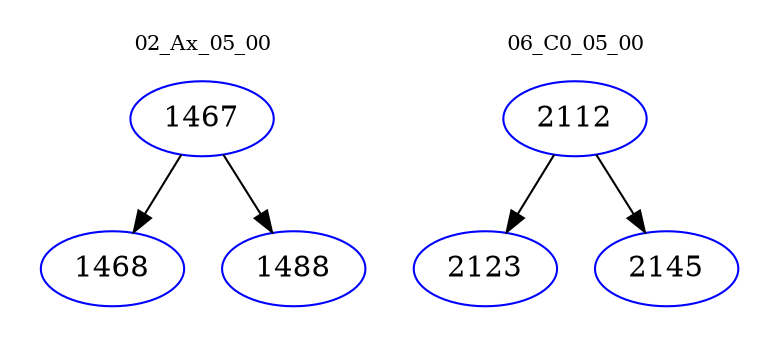 digraph{
subgraph cluster_0 {
color = white
label = "02_Ax_05_00";
fontsize=10;
T0_1467 [label="1467", color="blue"]
T0_1467 -> T0_1468 [color="black"]
T0_1468 [label="1468", color="blue"]
T0_1467 -> T0_1488 [color="black"]
T0_1488 [label="1488", color="blue"]
}
subgraph cluster_1 {
color = white
label = "06_C0_05_00";
fontsize=10;
T1_2112 [label="2112", color="blue"]
T1_2112 -> T1_2123 [color="black"]
T1_2123 [label="2123", color="blue"]
T1_2112 -> T1_2145 [color="black"]
T1_2145 [label="2145", color="blue"]
}
}
